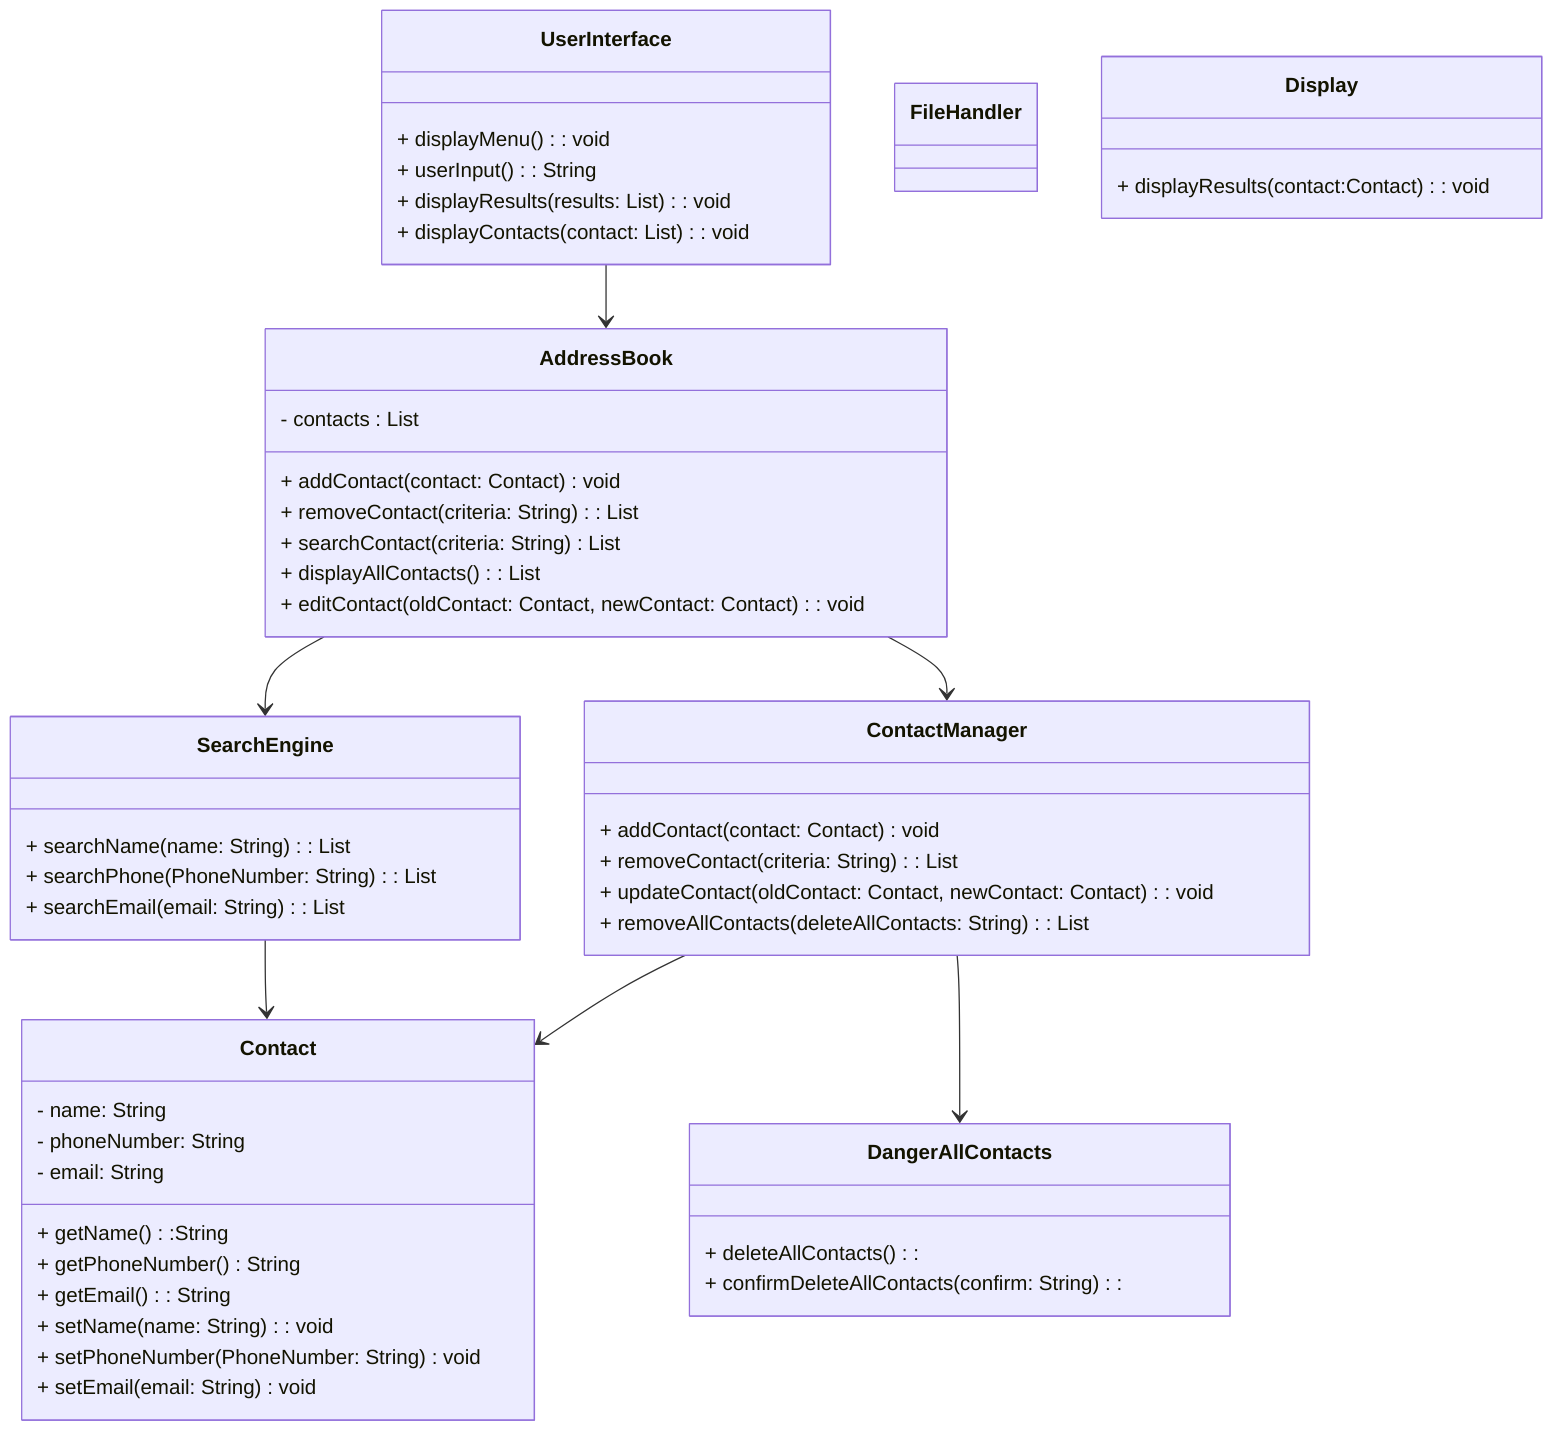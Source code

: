 classDiagram

    class AddressBook{
        - contacts : List<Contact>
        + addContact(contact: Contact) void
        + removeContact(criteria: String): List<Contact>
        + searchContact(criteria: String) List<cContact>
        + displayAllContacts(): List<cContact>
        + editContact(oldContact: Contact, newContact: Contact): void
    }

    class Contact{
        - name: String
        - phoneNumber: String
        - email: String
        + getName():String
        + getPhoneNumber() String
        + getEmail(): String
        + setName(name: String): void
        + setPhoneNumber(PhoneNumber: String) void
        + setEmail(email: String) void
    }

    class ContactManager {
        + addContact(contact: Contact) void
        + removeContact(criteria: String): List<cContact>
        + updateContact(oldContact: Contact, newContact: Contact): void
        + removeAllContacts(deleteAllContacts: String): List<cContact>

    }

    class SearchEngine {
        + searchName(name: String): List<cContact>
        + searchPhone(PhoneNumber: String): List<cContact>
        + searchEmail(email: String): List<cContact>

    }

    class UserInterface {
    + displayMenu(): void
    + userInput(): String
    + displayResults(results: List<cContact>): void
    + displayContacts(contact: List<cContact>): void
    }

    class FileHandler {

    }

    class Display {
        + displayResults(contact:Contact): void
    }
    class DangerAllContacts {
        + deleteAllContacts():
        + confirmDeleteAllContacts(confirm: String):
    }

UserInterface --> AddressBook
AddressBook  --> ContactManager
AddressBook --> SearchEngine
ContactManager --> Contact
ContactManager --> DangerAllContacts
SearchEngine --> Contact